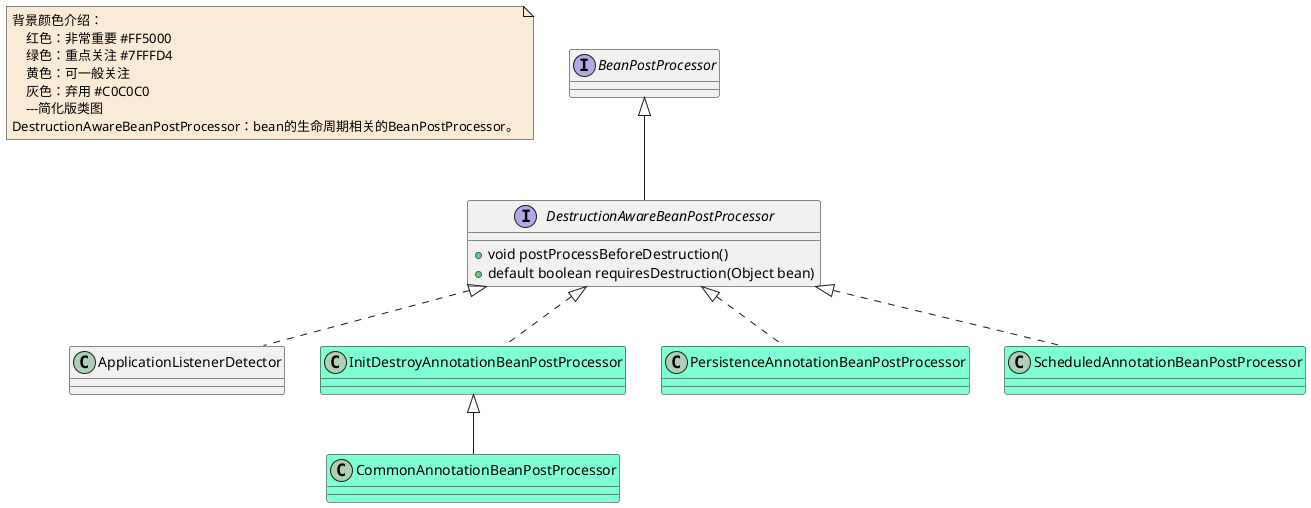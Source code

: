 @startuml

note  as N1 #FAEBD7
    背景颜色介绍：
        红色：非常重要 #FF5000
        绿色：重点关注 #7FFFD4
        黄色：可一般关注
        灰色：弃用 #C0C0C0
        ---简化版类图
    DestructionAwareBeanPostProcessor：bean的生命周期相关的BeanPostProcessor。
end note


interface DestructionAwareBeanPostProcessor
DestructionAwareBeanPostProcessor : +void postProcessBeforeDestruction()
DestructionAwareBeanPostProcessor : +default boolean requiresDestruction(Object bean)
interface BeanPostProcessor
class ApplicationListenerDetector
class CommonAnnotationBeanPostProcessor #7FFFD4
class InitDestroyAnnotationBeanPostProcessor #7FFFD4
class PersistenceAnnotationBeanPostProcessor #7FFFD4
class ScheduledAnnotationBeanPostProcessor #7FFFD4




BeanPostProcessor <|-- DestructionAwareBeanPostProcessor



DestructionAwareBeanPostProcessor <|.. ApplicationListenerDetector
DestructionAwareBeanPostProcessor <|.. InitDestroyAnnotationBeanPostProcessor
DestructionAwareBeanPostProcessor <|.. PersistenceAnnotationBeanPostProcessor
DestructionAwareBeanPostProcessor <|.. ScheduledAnnotationBeanPostProcessor

InitDestroyAnnotationBeanPostProcessor <|-- CommonAnnotationBeanPostProcessor



@enduml